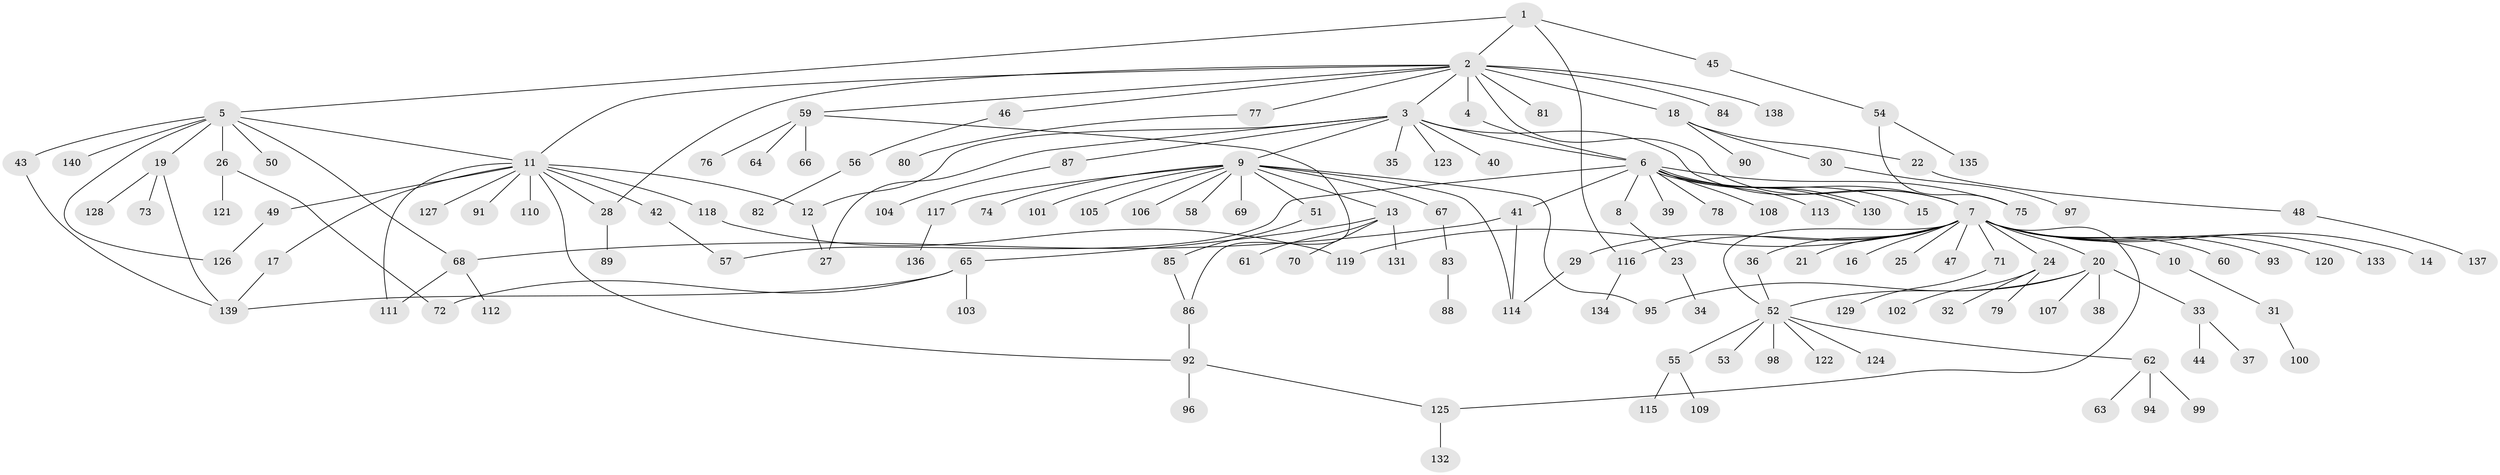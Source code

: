 // coarse degree distribution, {4: 0.02654867256637168, 15: 0.008849557522123894, 9: 0.008849557522123894, 2: 0.24778761061946902, 11: 0.008849557522123894, 13: 0.017699115044247787, 23: 0.008849557522123894, 12: 0.008849557522123894, 7: 0.017699115044247787, 1: 0.5752212389380531, 3: 0.04424778761061947, 8: 0.008849557522123894, 5: 0.017699115044247787}
// Generated by graph-tools (version 1.1) at 2025/41/03/06/25 10:41:51]
// undirected, 140 vertices, 166 edges
graph export_dot {
graph [start="1"]
  node [color=gray90,style=filled];
  1;
  2;
  3;
  4;
  5;
  6;
  7;
  8;
  9;
  10;
  11;
  12;
  13;
  14;
  15;
  16;
  17;
  18;
  19;
  20;
  21;
  22;
  23;
  24;
  25;
  26;
  27;
  28;
  29;
  30;
  31;
  32;
  33;
  34;
  35;
  36;
  37;
  38;
  39;
  40;
  41;
  42;
  43;
  44;
  45;
  46;
  47;
  48;
  49;
  50;
  51;
  52;
  53;
  54;
  55;
  56;
  57;
  58;
  59;
  60;
  61;
  62;
  63;
  64;
  65;
  66;
  67;
  68;
  69;
  70;
  71;
  72;
  73;
  74;
  75;
  76;
  77;
  78;
  79;
  80;
  81;
  82;
  83;
  84;
  85;
  86;
  87;
  88;
  89;
  90;
  91;
  92;
  93;
  94;
  95;
  96;
  97;
  98;
  99;
  100;
  101;
  102;
  103;
  104;
  105;
  106;
  107;
  108;
  109;
  110;
  111;
  112;
  113;
  114;
  115;
  116;
  117;
  118;
  119;
  120;
  121;
  122;
  123;
  124;
  125;
  126;
  127;
  128;
  129;
  130;
  131;
  132;
  133;
  134;
  135;
  136;
  137;
  138;
  139;
  140;
  1 -- 2;
  1 -- 5;
  1 -- 45;
  1 -- 116;
  2 -- 3;
  2 -- 4;
  2 -- 7;
  2 -- 11;
  2 -- 18;
  2 -- 28;
  2 -- 46;
  2 -- 59;
  2 -- 77;
  2 -- 81;
  2 -- 84;
  2 -- 138;
  3 -- 6;
  3 -- 7;
  3 -- 9;
  3 -- 12;
  3 -- 27;
  3 -- 35;
  3 -- 40;
  3 -- 87;
  3 -- 123;
  4 -- 6;
  5 -- 11;
  5 -- 19;
  5 -- 26;
  5 -- 43;
  5 -- 50;
  5 -- 68;
  5 -- 126;
  5 -- 140;
  6 -- 7;
  6 -- 8;
  6 -- 15;
  6 -- 39;
  6 -- 41;
  6 -- 57;
  6 -- 75;
  6 -- 78;
  6 -- 108;
  6 -- 113;
  6 -- 130;
  6 -- 130;
  7 -- 10;
  7 -- 14;
  7 -- 16;
  7 -- 20;
  7 -- 21;
  7 -- 24;
  7 -- 25;
  7 -- 29;
  7 -- 36;
  7 -- 47;
  7 -- 52;
  7 -- 60;
  7 -- 71;
  7 -- 93;
  7 -- 116;
  7 -- 119;
  7 -- 120;
  7 -- 125;
  7 -- 133;
  8 -- 23;
  9 -- 13;
  9 -- 51;
  9 -- 58;
  9 -- 67;
  9 -- 69;
  9 -- 74;
  9 -- 95;
  9 -- 101;
  9 -- 105;
  9 -- 106;
  9 -- 114;
  9 -- 117;
  10 -- 31;
  11 -- 12;
  11 -- 17;
  11 -- 28;
  11 -- 42;
  11 -- 49;
  11 -- 91;
  11 -- 92;
  11 -- 110;
  11 -- 111;
  11 -- 118;
  11 -- 127;
  12 -- 27;
  13 -- 61;
  13 -- 65;
  13 -- 70;
  13 -- 131;
  17 -- 139;
  18 -- 22;
  18 -- 30;
  18 -- 90;
  19 -- 73;
  19 -- 128;
  19 -- 139;
  20 -- 33;
  20 -- 38;
  20 -- 52;
  20 -- 95;
  20 -- 107;
  22 -- 48;
  23 -- 34;
  24 -- 32;
  24 -- 79;
  24 -- 102;
  26 -- 72;
  26 -- 121;
  28 -- 89;
  29 -- 114;
  30 -- 97;
  31 -- 100;
  33 -- 37;
  33 -- 44;
  36 -- 52;
  41 -- 68;
  41 -- 114;
  42 -- 57;
  43 -- 139;
  45 -- 54;
  46 -- 56;
  48 -- 137;
  49 -- 126;
  51 -- 85;
  52 -- 53;
  52 -- 55;
  52 -- 62;
  52 -- 98;
  52 -- 122;
  52 -- 124;
  54 -- 75;
  54 -- 135;
  55 -- 109;
  55 -- 115;
  56 -- 82;
  59 -- 64;
  59 -- 66;
  59 -- 76;
  59 -- 86;
  62 -- 63;
  62 -- 94;
  62 -- 99;
  65 -- 72;
  65 -- 103;
  65 -- 139;
  67 -- 83;
  68 -- 111;
  68 -- 112;
  71 -- 129;
  77 -- 80;
  83 -- 88;
  85 -- 86;
  86 -- 92;
  87 -- 104;
  92 -- 96;
  92 -- 125;
  116 -- 134;
  117 -- 136;
  118 -- 119;
  125 -- 132;
}
